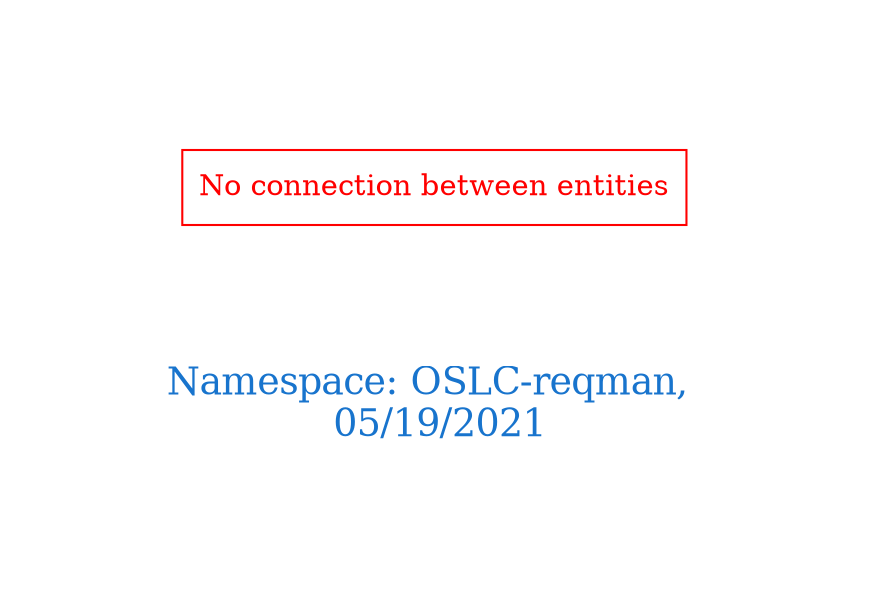 digraph OGIT_ontology {
 graph [ rankdir= LR,pad=1 
fontsize = 18,
fontcolor= dodgerblue3,label = "\n\n\nNamespace: OSLC-reqman, \n 05/19/2021"];
node[shape=polygon];
edge [  color="gray81"];

"No connection between entities" [fontcolor = "red",color="red", shape="polygon"]
}
